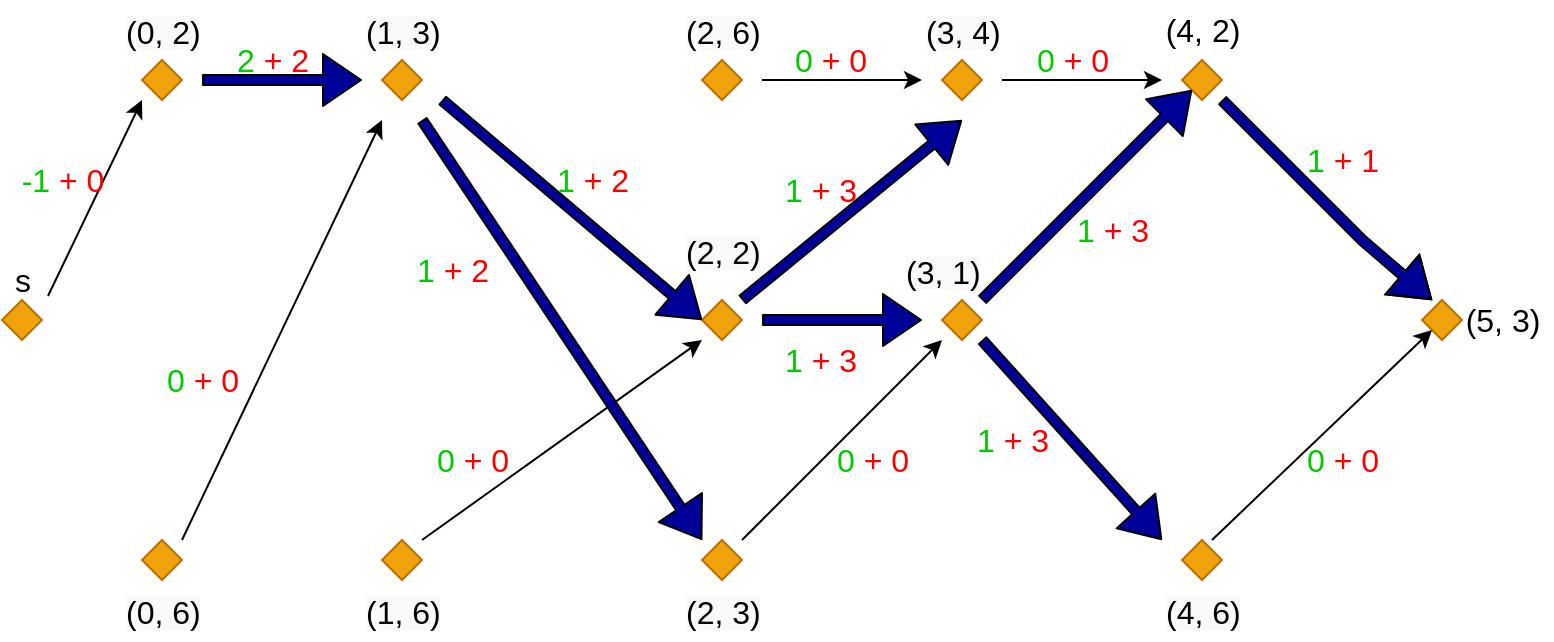 <mxfile version="13.7.9" type="device"><diagram id="1ugegfmHqGbMNuQFw8EL" name="Page-1"><mxGraphModel dx="1422" dy="775" grid="1" gridSize="10" guides="1" tooltips="1" connect="1" arrows="1" fold="1" page="1" pageScale="1" pageWidth="827" pageHeight="1169" math="0" shadow="0"><root><mxCell id="0"/><mxCell id="1" parent="0"/><mxCell id="IqIzOrTR0WyQLmatkpcG-2" value="" style="rhombus;whiteSpace=wrap;html=1;fillColor=#f0a30a;strokeColor=#BD7000;fontColor=#ffffff;" parent="1" vertex="1"><mxGeometry x="710" y="310" width="20" height="20" as="geometry"/></mxCell><mxCell id="IqIzOrTR0WyQLmatkpcG-3" value="" style="rhombus;whiteSpace=wrap;html=1;fillColor=#f0a30a;strokeColor=#BD7000;fontColor=#ffffff;" parent="1" vertex="1"><mxGeometry x="590" y="190" width="20" height="20" as="geometry"/></mxCell><mxCell id="IqIzOrTR0WyQLmatkpcG-8" value="" style="rhombus;whiteSpace=wrap;html=1;fillColor=#f0a30a;strokeColor=#BD7000;fontColor=#ffffff;" parent="1" vertex="1"><mxGeometry x="590" y="430" width="20" height="20" as="geometry"/></mxCell><mxCell id="IqIzOrTR0WyQLmatkpcG-9" value="" style="rhombus;whiteSpace=wrap;html=1;fillColor=#f0a30a;strokeColor=#BD7000;fontColor=#ffffff;" parent="1" vertex="1"><mxGeometry x="470" y="310" width="20" height="20" as="geometry"/></mxCell><mxCell id="IqIzOrTR0WyQLmatkpcG-60" style="edgeStyle=none;rounded=0;orthogonalLoop=1;jettySize=auto;html=1;startSize=6;endSize=6;fillColor=#000099;fontSize=11;" parent="1" edge="1"><mxGeometry relative="1" as="geometry"><mxPoint x="580" y="200" as="targetPoint"/><mxPoint x="500" y="200" as="sourcePoint"/></mxGeometry></mxCell><mxCell id="IqIzOrTR0WyQLmatkpcG-10" value="" style="rhombus;whiteSpace=wrap;html=1;fillColor=#f0a30a;strokeColor=#BD7000;fontColor=#ffffff;" parent="1" vertex="1"><mxGeometry x="470" y="190" width="20" height="20" as="geometry"/></mxCell><mxCell id="IqIzOrTR0WyQLmatkpcG-33" style="edgeStyle=none;rounded=0;orthogonalLoop=1;jettySize=auto;html=1;startSize=6;endSize=6;fillColor=#000099;" parent="1" edge="1"><mxGeometry relative="1" as="geometry"><mxPoint x="470" y="330" as="targetPoint"/><mxPoint x="370" y="430" as="sourcePoint"/></mxGeometry></mxCell><mxCell id="IqIzOrTR0WyQLmatkpcG-11" value="" style="rhombus;whiteSpace=wrap;html=1;fillColor=#f0a30a;strokeColor=#BD7000;fontColor=#ffffff;" parent="1" vertex="1"><mxGeometry x="350" y="430" width="20" height="20" as="geometry"/></mxCell><mxCell id="IqIzOrTR0WyQLmatkpcG-12" value="" style="rhombus;whiteSpace=wrap;html=1;fillColor=#f0a30a;strokeColor=#BD7000;fontColor=#ffffff;" parent="1" vertex="1"><mxGeometry x="350" y="310" width="20" height="20" as="geometry"/></mxCell><mxCell id="IqIzOrTR0WyQLmatkpcG-58" style="edgeStyle=none;rounded=0;orthogonalLoop=1;jettySize=auto;html=1;startSize=6;endSize=6;fillColor=#000099;fontSize=11;" parent="1" edge="1"><mxGeometry relative="1" as="geometry"><mxPoint x="380" y="200" as="sourcePoint"/><mxPoint x="460" y="200" as="targetPoint"/></mxGeometry></mxCell><mxCell id="IqIzOrTR0WyQLmatkpcG-13" value="" style="rhombus;whiteSpace=wrap;html=1;fillColor=#f0a30a;strokeColor=#BD7000;fontColor=#ffffff;" parent="1" vertex="1"><mxGeometry x="350" y="190" width="20" height="20" as="geometry"/></mxCell><mxCell id="IqIzOrTR0WyQLmatkpcG-34" style="edgeStyle=none;rounded=0;orthogonalLoop=1;jettySize=auto;html=1;startSize=6;endSize=6;fillColor=#000099;" parent="1" edge="1"><mxGeometry relative="1" as="geometry"><mxPoint x="210" y="430" as="sourcePoint"/><mxPoint x="350" y="330" as="targetPoint"/></mxGeometry></mxCell><mxCell id="IqIzOrTR0WyQLmatkpcG-14" value="" style="rhombus;whiteSpace=wrap;html=1;fillColor=#f0a30a;strokeColor=#BD7000;fontColor=#ffffff;" parent="1" vertex="1"><mxGeometry x="190" y="430" width="20" height="20" as="geometry"/></mxCell><mxCell id="IqIzOrTR0WyQLmatkpcG-15" value="" style="rhombus;whiteSpace=wrap;html=1;fillColor=#f0a30a;strokeColor=#BD7000;fontColor=#ffffff;" parent="1" vertex="1"><mxGeometry x="190" y="190" width="20" height="20" as="geometry"/></mxCell><mxCell id="IqIzOrTR0WyQLmatkpcG-31" style="rounded=0;orthogonalLoop=1;jettySize=auto;html=1;startSize=6;endSize=6;fillColor=#000099;" parent="1" edge="1"><mxGeometry relative="1" as="geometry"><mxPoint x="190" y="220" as="targetPoint"/><mxPoint x="90" y="430" as="sourcePoint"/></mxGeometry></mxCell><mxCell id="IqIzOrTR0WyQLmatkpcG-16" value="" style="rhombus;whiteSpace=wrap;html=1;fillColor=#f0a30a;strokeColor=#BD7000;fontColor=#ffffff;" parent="1" vertex="1"><mxGeometry x="70" y="430" width="20" height="20" as="geometry"/></mxCell><mxCell id="IqIzOrTR0WyQLmatkpcG-17" value="" style="rhombus;whiteSpace=wrap;html=1;fillColor=#f0a30a;strokeColor=#BD7000;fontColor=#ffffff;" parent="1" vertex="1"><mxGeometry x="70" y="190" width="20" height="20" as="geometry"/></mxCell><mxCell id="IqIzOrTR0WyQLmatkpcG-32" style="edgeStyle=none;rounded=0;orthogonalLoop=1;jettySize=auto;html=1;startSize=6;endSize=6;fillColor=#000099;exitX=1.15;exitY=0.9;exitDx=0;exitDy=0;exitPerimeter=0;" parent="1" source="IqIzOrTR0WyQLmatkpcG-45" edge="1"><mxGeometry relative="1" as="geometry"><mxPoint x="70" y="210" as="targetPoint"/><mxPoint x="30" y="300" as="sourcePoint"/></mxGeometry></mxCell><mxCell id="IqIzOrTR0WyQLmatkpcG-18" value="" style="rhombus;whiteSpace=wrap;html=1;fillColor=#f0a30a;strokeColor=#BD7000;fontColor=#ffffff;" parent="1" vertex="1"><mxGeometry y="310" width="20" height="20" as="geometry"/></mxCell><mxCell id="IqIzOrTR0WyQLmatkpcG-19" value="" style="endArrow=classic;html=1;entryX=0;entryY=1;entryDx=0;entryDy=0;" parent="1" target="IqIzOrTR0WyQLmatkpcG-2" edge="1"><mxGeometry width="50" height="50" relative="1" as="geometry"><mxPoint x="605" y="430" as="sourcePoint"/><mxPoint x="440" y="380" as="targetPoint"/></mxGeometry></mxCell><mxCell id="IqIzOrTR0WyQLmatkpcG-20" value="&lt;font style=&quot;font-size: 16px&quot; color=&quot;#00cc00&quot;&gt;0 &lt;/font&gt;&lt;font color=&quot;#ff0000&quot; style=&quot;font-size: 16px&quot;&gt;+ 0&lt;/font&gt;" style="text;html=1;align=center;verticalAlign=middle;resizable=0;points=[];autosize=1;" parent="1" vertex="1"><mxGeometry x="645" y="380" width="50" height="20" as="geometry"/></mxCell><mxCell id="IqIzOrTR0WyQLmatkpcG-21" value="&lt;font style=&quot;font-size: 16px&quot;&gt;(5, 3)&lt;/font&gt;" style="text;html=1;align=center;verticalAlign=middle;resizable=0;points=[];autosize=1;" parent="1" vertex="1"><mxGeometry x="725" y="310" width="50" height="20" as="geometry"/></mxCell><mxCell id="IqIzOrTR0WyQLmatkpcG-22" value="" style="shape=flexArrow;endArrow=classic;html=1;fillColor=#000099;endSize=6;startSize=6;width=5;" parent="1" edge="1"><mxGeometry width="50" height="50" relative="1" as="geometry"><mxPoint x="610" y="210" as="sourcePoint"/><mxPoint x="715" y="310" as="targetPoint"/><Array as="points"><mxPoint x="680" y="280"/></Array></mxGeometry></mxCell><mxCell id="IqIzOrTR0WyQLmatkpcG-23" value="&lt;font style=&quot;font-size: 16px&quot; color=&quot;#00cc00&quot;&gt;1&lt;/font&gt;&lt;font color=&quot;#ff0000&quot; style=&quot;font-size: 16px&quot;&gt; + 1&lt;/font&gt;" style="text;html=1;align=center;verticalAlign=middle;resizable=0;points=[];autosize=1;" parent="1" vertex="1"><mxGeometry x="645" y="230" width="50" height="20" as="geometry"/></mxCell><mxCell id="IqIzOrTR0WyQLmatkpcG-24" value="" style="shape=flexArrow;endArrow=classic;html=1;fillColor=#000099;endSize=6;startSize=6;width=5;" parent="1" edge="1"><mxGeometry width="50" height="50" relative="1" as="geometry"><mxPoint x="490" y="330" as="sourcePoint"/><mxPoint x="580" y="430" as="targetPoint"/><Array as="points"/></mxGeometry></mxCell><mxCell id="IqIzOrTR0WyQLmatkpcG-25" value="" style="shape=flexArrow;endArrow=classic;html=1;fillColor=#000099;endSize=6;startSize=6;entryX=0;entryY=1;entryDx=0;entryDy=0;width=5;" parent="1" target="IqIzOrTR0WyQLmatkpcG-3" edge="1"><mxGeometry width="50" height="50" relative="1" as="geometry"><mxPoint x="490" y="310" as="sourcePoint"/><mxPoint x="590" y="440" as="targetPoint"/><Array as="points"/></mxGeometry></mxCell><mxCell id="IqIzOrTR0WyQLmatkpcG-26" value="" style="shape=flexArrow;endArrow=classic;html=1;fillColor=#000099;endSize=6;startSize=6;width=5;" parent="1" edge="1"><mxGeometry width="50" height="50" relative="1" as="geometry"><mxPoint x="380" y="320" as="sourcePoint"/><mxPoint x="460" y="320" as="targetPoint"/><Array as="points"/></mxGeometry></mxCell><mxCell id="IqIzOrTR0WyQLmatkpcG-27" value="" style="shape=flexArrow;endArrow=classic;html=1;fillColor=#000099;endSize=6;startSize=6;width=5;" parent="1" edge="1"><mxGeometry width="50" height="50" relative="1" as="geometry"><mxPoint x="370" y="310" as="sourcePoint"/><mxPoint x="480" y="220" as="targetPoint"/><Array as="points"/></mxGeometry></mxCell><mxCell id="IqIzOrTR0WyQLmatkpcG-28" value="" style="shape=flexArrow;endArrow=classic;html=1;fillColor=#000099;endSize=6;startSize=6;fontSize=11;spacing=2;verticalAlign=middle;width=5;" parent="1" edge="1"><mxGeometry width="50" height="50" relative="1" as="geometry"><mxPoint x="210" y="220" as="sourcePoint"/><mxPoint x="350" y="430" as="targetPoint"/><Array as="points"/></mxGeometry></mxCell><mxCell id="IqIzOrTR0WyQLmatkpcG-29" value="" style="shape=flexArrow;endArrow=classic;html=1;fillColor=#000099;endSize=6;startSize=6;width=5;" parent="1" edge="1"><mxGeometry width="50" height="50" relative="1" as="geometry"><mxPoint x="220" y="210" as="sourcePoint"/><mxPoint x="350" y="320" as="targetPoint"/><Array as="points"/></mxGeometry></mxCell><mxCell id="IqIzOrTR0WyQLmatkpcG-30" value="" style="shape=flexArrow;endArrow=classic;html=1;fillColor=#000099;endSize=6;startSize=6;width=5;" parent="1" edge="1"><mxGeometry width="50" height="50" relative="1" as="geometry"><mxPoint x="100" y="200" as="sourcePoint"/><mxPoint x="180" y="200" as="targetPoint"/><Array as="points"/></mxGeometry></mxCell><mxCell id="IqIzOrTR0WyQLmatkpcG-35" value="&lt;font style=&quot;font-size: 16px&quot; color=&quot;#00cc00&quot;&gt;0 &lt;/font&gt;&lt;font color=&quot;#ff0000&quot; style=&quot;font-size: 16px&quot;&gt;+ 0&lt;/font&gt;" style="text;html=1;align=center;verticalAlign=middle;resizable=0;points=[];autosize=1;" parent="1" vertex="1"><mxGeometry x="410" y="380" width="50" height="20" as="geometry"/></mxCell><mxCell id="IqIzOrTR0WyQLmatkpcG-36" value="&lt;font style=&quot;font-size: 16px&quot; color=&quot;#00cc00&quot;&gt;0&lt;/font&gt;&lt;font color=&quot;#ff0000&quot; style=&quot;font-size: 16px&quot;&gt; + 0&lt;/font&gt;" style="text;html=1;align=center;verticalAlign=middle;resizable=0;points=[];autosize=1;" parent="1" vertex="1"><mxGeometry x="210" y="380" width="50" height="20" as="geometry"/></mxCell><mxCell id="IqIzOrTR0WyQLmatkpcG-37" value="&lt;font style=&quot;font-size: 16px&quot; color=&quot;#00cc00&quot;&gt;0&lt;/font&gt;&lt;font color=&quot;#ff0000&quot; style=&quot;font-size: 16px&quot;&gt; + 0&lt;/font&gt;" style="text;html=1;align=center;verticalAlign=middle;resizable=0;points=[];autosize=1;" parent="1" vertex="1"><mxGeometry x="75" y="340" width="50" height="20" as="geometry"/></mxCell><mxCell id="IqIzOrTR0WyQLmatkpcG-38" value="&lt;font style=&quot;font-size: 16px&quot; color=&quot;#00cc00&quot;&gt;-1 &lt;/font&gt;&lt;font style=&quot;font-size: 16px&quot; color=&quot;#ff0000&quot;&gt;+ 0&lt;/font&gt;" style="text;html=1;align=center;verticalAlign=middle;resizable=0;points=[];autosize=1;" parent="1" vertex="1"><mxGeometry y="240" width="60" height="20" as="geometry"/></mxCell><mxCell id="IqIzOrTR0WyQLmatkpcG-40" value="&lt;span style=&quot;font-size: 16px&quot;&gt;(4, 2)&lt;/span&gt;" style="text;html=1;align=center;verticalAlign=middle;resizable=0;points=[];autosize=1;fontSize=11;" parent="1" vertex="1"><mxGeometry x="575" y="165" width="50" height="20" as="geometry"/></mxCell><mxCell id="IqIzOrTR0WyQLmatkpcG-41" value="&lt;span style=&quot;color: rgb(0 , 0 , 0) ; font-family: &amp;#34;helvetica&amp;#34; ; font-size: 16px ; font-style: normal ; font-weight: 400 ; letter-spacing: normal ; text-align: center ; text-indent: 0px ; text-transform: none ; word-spacing: 0px ; background-color: rgb(248 , 249 , 250) ; display: inline ; float: none&quot;&gt;(3, 4)&lt;/span&gt;" style="text;whiteSpace=wrap;html=1;fontSize=11;" parent="1" vertex="1"><mxGeometry x="460" y="160" width="60" height="30" as="geometry"/></mxCell><mxCell id="IqIzOrTR0WyQLmatkpcG-42" value="&lt;span style=&quot;color: rgb(0 , 0 , 0) ; font-family: &amp;#34;helvetica&amp;#34; ; font-size: 16px ; font-style: normal ; font-weight: 400 ; letter-spacing: normal ; text-align: center ; text-indent: 0px ; text-transform: none ; word-spacing: 0px ; background-color: rgb(248 , 249 , 250) ; display: inline ; float: none&quot;&gt;(2, 6)&lt;/span&gt;" style="text;whiteSpace=wrap;html=1;fontSize=11;" parent="1" vertex="1"><mxGeometry x="340" y="160" width="60" height="30" as="geometry"/></mxCell><mxCell id="IqIzOrTR0WyQLmatkpcG-43" value="&lt;span style=&quot;color: rgb(0 , 0 , 0) ; font-family: &amp;#34;helvetica&amp;#34; ; font-size: 16px ; font-style: normal ; font-weight: 400 ; letter-spacing: normal ; text-align: center ; text-indent: 0px ; text-transform: none ; word-spacing: 0px ; background-color: rgb(248 , 249 , 250) ; display: inline ; float: none&quot;&gt;(1, 3)&lt;/span&gt;" style="text;whiteSpace=wrap;html=1;fontSize=11;" parent="1" vertex="1"><mxGeometry x="180" y="160" width="60" height="30" as="geometry"/></mxCell><mxCell id="IqIzOrTR0WyQLmatkpcG-44" value="&lt;span style=&quot;color: rgb(0 , 0 , 0) ; font-family: &amp;#34;helvetica&amp;#34; ; font-size: 16px ; font-style: normal ; font-weight: 400 ; letter-spacing: normal ; text-align: center ; text-indent: 0px ; text-transform: none ; word-spacing: 0px ; background-color: rgb(248 , 249 , 250) ; display: inline ; float: none&quot;&gt;(0, 2)&lt;/span&gt;" style="text;whiteSpace=wrap;html=1;fontSize=11;" parent="1" vertex="1"><mxGeometry x="60" y="160" width="60" height="30" as="geometry"/></mxCell><mxCell id="IqIzOrTR0WyQLmatkpcG-45" value="&lt;font style=&quot;font-size: 16px&quot;&gt;s&lt;/font&gt;" style="text;html=1;align=center;verticalAlign=middle;resizable=0;points=[];autosize=1;fontSize=11;" parent="1" vertex="1"><mxGeometry y="290" width="20" height="20" as="geometry"/></mxCell><mxCell id="IqIzOrTR0WyQLmatkpcG-48" value="&lt;span style=&quot;color: rgb(0 , 0 , 0) ; font-family: &amp;#34;helvetica&amp;#34; ; font-size: 16px ; font-style: normal ; font-weight: 400 ; letter-spacing: normal ; text-align: center ; text-indent: 0px ; text-transform: none ; word-spacing: 0px ; background-color: rgb(248 , 249 , 250) ; display: inline ; float: none&quot;&gt;(0, 6)&lt;/span&gt;" style="text;whiteSpace=wrap;html=1;fontSize=11;" parent="1" vertex="1"><mxGeometry x="60" y="450" width="60" height="30" as="geometry"/></mxCell><mxCell id="IqIzOrTR0WyQLmatkpcG-49" value="&lt;span style=&quot;color: rgb(0 , 0 , 0) ; font-family: &amp;#34;helvetica&amp;#34; ; font-size: 16px ; font-style: normal ; font-weight: 400 ; letter-spacing: normal ; text-align: center ; text-indent: 0px ; text-transform: none ; word-spacing: 0px ; background-color: rgb(248 , 249 , 250) ; display: inline ; float: none&quot;&gt;(1, 6)&lt;/span&gt;" style="text;whiteSpace=wrap;html=1;fontSize=11;" parent="1" vertex="1"><mxGeometry x="180" y="450" width="60" height="30" as="geometry"/></mxCell><mxCell id="IqIzOrTR0WyQLmatkpcG-50" value="&lt;span style=&quot;color: rgb(0 , 0 , 0) ; font-family: &amp;#34;helvetica&amp;#34; ; font-size: 16px ; font-style: normal ; font-weight: 400 ; letter-spacing: normal ; text-align: center ; text-indent: 0px ; text-transform: none ; word-spacing: 0px ; background-color: rgb(248 , 249 , 250) ; display: inline ; float: none&quot;&gt;(2, 3)&lt;/span&gt;" style="text;whiteSpace=wrap;html=1;fontSize=11;" parent="1" vertex="1"><mxGeometry x="340" y="450" width="60" height="30" as="geometry"/></mxCell><mxCell id="IqIzOrTR0WyQLmatkpcG-51" value="&lt;span style=&quot;color: rgb(0 , 0 , 0) ; font-family: &amp;#34;helvetica&amp;#34; ; font-size: 16px ; font-style: normal ; font-weight: 400 ; letter-spacing: normal ; text-align: center ; text-indent: 0px ; text-transform: none ; word-spacing: 0px ; background-color: rgb(248 , 249 , 250) ; display: inline ; float: none&quot;&gt;(4, 6)&lt;/span&gt;" style="text;whiteSpace=wrap;html=1;fontSize=11;" parent="1" vertex="1"><mxGeometry x="580" y="450" width="60" height="30" as="geometry"/></mxCell><mxCell id="IqIzOrTR0WyQLmatkpcG-52" value="&lt;span style=&quot;color: rgb(0 , 0 , 0) ; font-family: &amp;#34;helvetica&amp;#34; ; font-size: 16px ; font-style: normal ; font-weight: 400 ; letter-spacing: normal ; text-align: center ; text-indent: 0px ; text-transform: none ; word-spacing: 0px ; background-color: rgb(248 , 249 , 250) ; display: inline ; float: none&quot;&gt;(3, 1)&lt;/span&gt;" style="text;whiteSpace=wrap;html=1;fontSize=11;" parent="1" vertex="1"><mxGeometry x="450" y="280" width="60" height="30" as="geometry"/></mxCell><mxCell id="IqIzOrTR0WyQLmatkpcG-53" value="&lt;span style=&quot;color: rgb(0 , 0 , 0) ; font-family: &amp;#34;helvetica&amp;#34; ; font-size: 16px ; font-style: normal ; font-weight: 400 ; letter-spacing: normal ; text-align: center ; text-indent: 0px ; text-transform: none ; word-spacing: 0px ; background-color: rgb(248 , 249 , 250) ; display: inline ; float: none&quot;&gt;(2, 2)&lt;/span&gt;" style="text;whiteSpace=wrap;html=1;fontSize=11;" parent="1" vertex="1"><mxGeometry x="340" y="270" width="60" height="30" as="geometry"/></mxCell><mxCell id="IqIzOrTR0WyQLmatkpcG-54" value="&lt;font style=&quot;font-size: 16px&quot; color=&quot;#00cc00&quot;&gt;2 &lt;/font&gt;&lt;font color=&quot;#ff0000&quot; style=&quot;font-size: 16px&quot;&gt;+ 2&lt;/font&gt;" style="text;html=1;align=center;verticalAlign=middle;resizable=0;points=[];autosize=1;" parent="1" vertex="1"><mxGeometry x="110" y="180" width="50" height="20" as="geometry"/></mxCell><mxCell id="IqIzOrTR0WyQLmatkpcG-56" value="&lt;font style=&quot;font-size: 16px&quot; color=&quot;#00cc00&quot;&gt;1&lt;/font&gt;&lt;font color=&quot;#ff0000&quot; style=&quot;font-size: 16px&quot;&gt; + 2&lt;/font&gt;" style="text;html=1;align=center;verticalAlign=middle;resizable=0;points=[];autosize=1;" parent="1" vertex="1"><mxGeometry x="270" y="240" width="50" height="20" as="geometry"/></mxCell><mxCell id="IqIzOrTR0WyQLmatkpcG-57" value="&lt;font style=&quot;font-size: 16px&quot; color=&quot;#00cc00&quot;&gt;1&lt;/font&gt;&lt;font color=&quot;#ff0000&quot; style=&quot;font-size: 16px&quot;&gt; + 2&lt;/font&gt;" style="text;html=1;align=center;verticalAlign=middle;resizable=0;points=[];autosize=1;" parent="1" vertex="1"><mxGeometry x="200" y="285" width="50" height="20" as="geometry"/></mxCell><mxCell id="IqIzOrTR0WyQLmatkpcG-59" value="&lt;font style=&quot;font-size: 16px&quot; color=&quot;#00cc00&quot;&gt;0&lt;/font&gt;&lt;font color=&quot;#ff0000&quot; style=&quot;font-size: 16px&quot;&gt; + 0&lt;/font&gt;" style="text;html=1;align=center;verticalAlign=middle;resizable=0;points=[];autosize=1;" parent="1" vertex="1"><mxGeometry x="389" y="180" width="50" height="20" as="geometry"/></mxCell><mxCell id="IqIzOrTR0WyQLmatkpcG-61" value="&lt;font style=&quot;font-size: 16px&quot; color=&quot;#00cc00&quot;&gt;0 &lt;/font&gt;&lt;font color=&quot;#ff0000&quot; style=&quot;font-size: 16px&quot;&gt;+ 0&lt;/font&gt;" style="text;html=1;align=center;verticalAlign=middle;resizable=0;points=[];autosize=1;" parent="1" vertex="1"><mxGeometry x="510" y="180" width="50" height="20" as="geometry"/></mxCell><mxCell id="IqIzOrTR0WyQLmatkpcG-62" value="&lt;font style=&quot;font-size: 16px&quot; color=&quot;#00cc00&quot;&gt;1 &lt;/font&gt;&lt;font color=&quot;#ff0000&quot; style=&quot;font-size: 16px&quot;&gt;+ 3&lt;/font&gt;" style="text;html=1;align=center;verticalAlign=middle;resizable=0;points=[];autosize=1;" parent="1" vertex="1"><mxGeometry x="384" y="245" width="50" height="20" as="geometry"/></mxCell><mxCell id="IqIzOrTR0WyQLmatkpcG-63" value="&lt;font style=&quot;font-size: 16px&quot; color=&quot;#00cc00&quot;&gt;1&lt;/font&gt;&lt;font color=&quot;#ff0000&quot; style=&quot;font-size: 16px&quot;&gt; + 3&lt;/font&gt;" style="text;html=1;align=center;verticalAlign=middle;resizable=0;points=[];autosize=1;" parent="1" vertex="1"><mxGeometry x="384" y="330" width="50" height="20" as="geometry"/></mxCell><mxCell id="IqIzOrTR0WyQLmatkpcG-64" value="&lt;span style=&quot;font-size: 16px&quot;&gt;&lt;font color=&quot;#00cc00&quot;&gt;1&lt;/font&gt;&lt;font color=&quot;#ff0000&quot;&gt; + 3&lt;/font&gt;&lt;/span&gt;" style="text;html=1;align=center;verticalAlign=middle;resizable=0;points=[];autosize=1;" parent="1" vertex="1"><mxGeometry x="530" y="265" width="50" height="20" as="geometry"/></mxCell><mxCell id="IqIzOrTR0WyQLmatkpcG-65" value="&lt;font style=&quot;font-size: 16px&quot; color=&quot;#00cc00&quot;&gt;1&lt;/font&gt;&lt;font color=&quot;#ff0000&quot; style=&quot;font-size: 16px&quot;&gt; + 3&lt;/font&gt;" style="text;html=1;align=center;verticalAlign=middle;resizable=0;points=[];autosize=1;" parent="1" vertex="1"><mxGeometry x="480" y="370" width="50" height="20" as="geometry"/></mxCell></root></mxGraphModel></diagram></mxfile>
